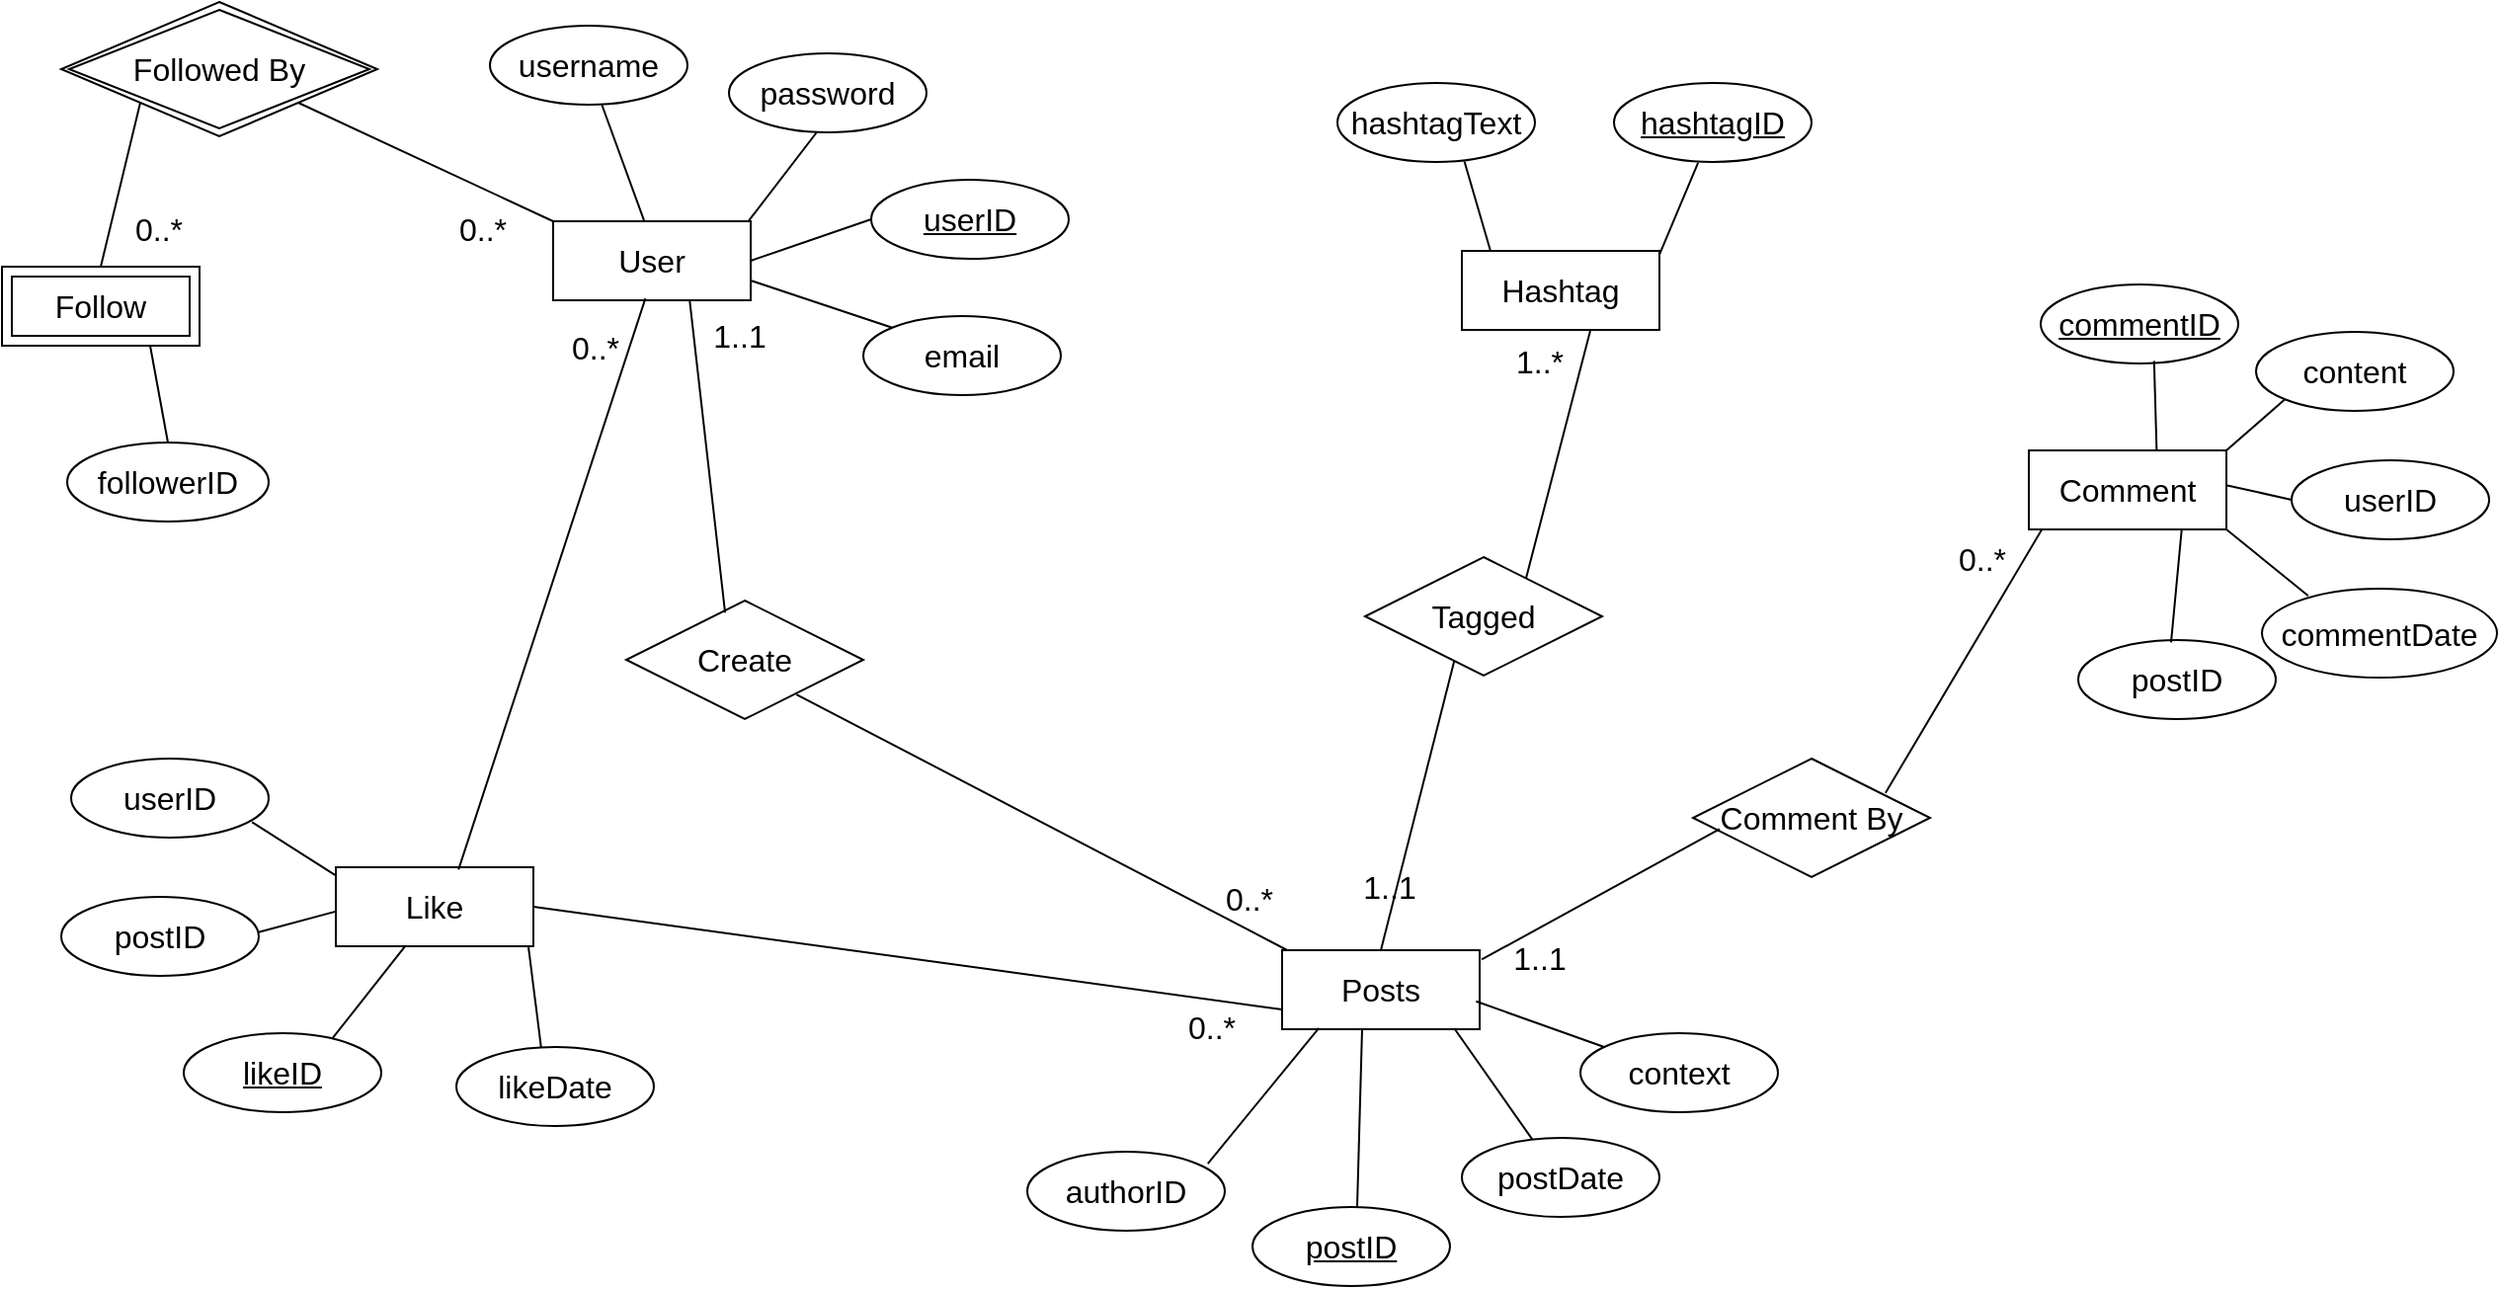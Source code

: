 <mxfile version="21.8.2" type="github">
  <diagram name="Page-1" id="0xXDIpslHWF_h3QKl0N0">
    <mxGraphModel dx="2087" dy="1725" grid="0" gridSize="10" guides="1" tooltips="1" connect="1" arrows="1" fold="1" page="0" pageScale="1" pageWidth="827" pageHeight="1169" math="0" shadow="0">
      <root>
        <mxCell id="0" />
        <mxCell id="1" parent="0" />
        <mxCell id="wwoop0thXE-48_Gn2f_M-79" style="edgeStyle=none;curved=1;rounded=0;orthogonalLoop=1;jettySize=auto;html=1;exitX=0.5;exitY=0;exitDx=0;exitDy=0;fontSize=12;startSize=8;endSize=8;" edge="1" parent="1">
          <mxGeometry relative="1" as="geometry">
            <mxPoint x="87" y="-410" as="sourcePoint" />
            <mxPoint x="87" y="-410" as="targetPoint" />
          </mxGeometry>
        </mxCell>
        <mxCell id="wwoop0thXE-48_Gn2f_M-177" value="User" style="whiteSpace=wrap;html=1;align=center;fontSize=16;" vertex="1" parent="1">
          <mxGeometry x="-260" y="-545" width="100" height="40" as="geometry" />
        </mxCell>
        <mxCell id="wwoop0thXE-48_Gn2f_M-179" value="Hashtag" style="whiteSpace=wrap;html=1;align=center;fontSize=16;" vertex="1" parent="1">
          <mxGeometry x="200" y="-530" width="100" height="40" as="geometry" />
        </mxCell>
        <mxCell id="wwoop0thXE-48_Gn2f_M-180" value="Comment" style="whiteSpace=wrap;html=1;align=center;fontSize=16;" vertex="1" parent="1">
          <mxGeometry x="487" y="-429" width="100" height="40" as="geometry" />
        </mxCell>
        <mxCell id="wwoop0thXE-48_Gn2f_M-181" value="Posts" style="whiteSpace=wrap;html=1;align=center;fontSize=16;" vertex="1" parent="1">
          <mxGeometry x="109" y="-176" width="100" height="40" as="geometry" />
        </mxCell>
        <mxCell id="wwoop0thXE-48_Gn2f_M-182" value="" style="endArrow=none;html=1;rounded=0;fontSize=12;startSize=8;endSize=8;curved=1;exitX=0.567;exitY=1.003;exitDx=0;exitDy=0;exitPerimeter=0;entryX=0.46;entryY=-0.011;entryDx=0;entryDy=0;entryPerimeter=0;" edge="1" parent="1" source="wwoop0thXE-48_Gn2f_M-184" target="wwoop0thXE-48_Gn2f_M-177">
          <mxGeometry relative="1" as="geometry">
            <mxPoint x="-273" y="-585" as="sourcePoint" />
            <mxPoint x="-262" y="-545" as="targetPoint" />
          </mxGeometry>
        </mxCell>
        <mxCell id="wwoop0thXE-48_Gn2f_M-184" value="username" style="ellipse;whiteSpace=wrap;html=1;align=center;fontSize=16;" vertex="1" parent="1">
          <mxGeometry x="-292" y="-644" width="100" height="40" as="geometry" />
        </mxCell>
        <mxCell id="wwoop0thXE-48_Gn2f_M-185" value="" style="endArrow=none;html=1;rounded=0;fontSize=12;startSize=8;endSize=8;curved=1;exitX=0.443;exitY=1.003;exitDx=0;exitDy=0;exitPerimeter=0;entryX=0.987;entryY=0.004;entryDx=0;entryDy=0;entryPerimeter=0;" edge="1" parent="1" source="wwoop0thXE-48_Gn2f_M-186" target="wwoop0thXE-48_Gn2f_M-177">
          <mxGeometry relative="1" as="geometry">
            <mxPoint x="-154" y="-584" as="sourcePoint" />
            <mxPoint x="-176" y="-544" as="targetPoint" />
          </mxGeometry>
        </mxCell>
        <mxCell id="wwoop0thXE-48_Gn2f_M-186" value="password" style="ellipse;whiteSpace=wrap;html=1;align=center;fontSize=16;" vertex="1" parent="1">
          <mxGeometry x="-171" y="-630" width="100" height="40" as="geometry" />
        </mxCell>
        <mxCell id="wwoop0thXE-48_Gn2f_M-187" value="" style="endArrow=none;html=1;rounded=0;fontSize=12;startSize=8;endSize=8;curved=1;exitX=0;exitY=0;exitDx=0;exitDy=0;entryX=1;entryY=0.75;entryDx=0;entryDy=0;" edge="1" parent="1" source="wwoop0thXE-48_Gn2f_M-189" target="wwoop0thXE-48_Gn2f_M-177">
          <mxGeometry relative="1" as="geometry">
            <mxPoint x="-320" y="-541" as="sourcePoint" />
            <mxPoint x="-272" y="-526" as="targetPoint" />
          </mxGeometry>
        </mxCell>
        <mxCell id="wwoop0thXE-48_Gn2f_M-189" value="email" style="ellipse;whiteSpace=wrap;html=1;align=center;fontSize=16;" vertex="1" parent="1">
          <mxGeometry x="-103" y="-497" width="100" height="40" as="geometry" />
        </mxCell>
        <mxCell id="wwoop0thXE-48_Gn2f_M-203" value="userID" style="ellipse;whiteSpace=wrap;html=1;align=center;fontStyle=4;fontSize=16;" vertex="1" parent="1">
          <mxGeometry x="-99" y="-566" width="100" height="40" as="geometry" />
        </mxCell>
        <mxCell id="wwoop0thXE-48_Gn2f_M-204" value="" style="endArrow=none;html=1;rounded=0;fontSize=12;startSize=8;endSize=8;curved=1;entryX=1;entryY=0.5;entryDx=0;entryDy=0;exitX=0;exitY=0.5;exitDx=0;exitDy=0;" edge="1" parent="1" source="wwoop0thXE-48_Gn2f_M-203" target="wwoop0thXE-48_Gn2f_M-177">
          <mxGeometry relative="1" as="geometry">
            <mxPoint x="-272" y="-475" as="sourcePoint" />
            <mxPoint x="-246" y="-503" as="targetPoint" />
          </mxGeometry>
        </mxCell>
        <mxCell id="wwoop0thXE-48_Gn2f_M-205" value="" style="endArrow=none;html=1;rounded=0;fontSize=12;startSize=8;endSize=8;curved=1;exitX=0.426;exitY=1.008;exitDx=0;exitDy=0;exitPerimeter=0;entryX=1.001;entryY=0.041;entryDx=0;entryDy=0;entryPerimeter=0;" edge="1" parent="1" source="wwoop0thXE-48_Gn2f_M-207" target="wwoop0thXE-48_Gn2f_M-179">
          <mxGeometry relative="1" as="geometry">
            <mxPoint x="318" y="-577" as="sourcePoint" />
            <mxPoint x="296" y="-537" as="targetPoint" />
          </mxGeometry>
        </mxCell>
        <mxCell id="wwoop0thXE-48_Gn2f_M-206" value="" style="endArrow=none;html=1;rounded=0;fontSize=12;startSize=8;endSize=8;curved=1;entryX=0.144;entryY=-0.007;entryDx=0;entryDy=0;entryPerimeter=0;exitX=0.643;exitY=0.994;exitDx=0;exitDy=0;exitPerimeter=0;" edge="1" parent="1" source="wwoop0thXE-48_Gn2f_M-208" target="wwoop0thXE-48_Gn2f_M-179">
          <mxGeometry relative="1" as="geometry">
            <mxPoint x="193" y="-579" as="sourcePoint" />
            <mxPoint x="211" y="-537" as="targetPoint" />
          </mxGeometry>
        </mxCell>
        <mxCell id="wwoop0thXE-48_Gn2f_M-207" value="&lt;u&gt;hashtagID&lt;/u&gt;" style="ellipse;whiteSpace=wrap;html=1;align=center;fontSize=16;" vertex="1" parent="1">
          <mxGeometry x="277" y="-615" width="100" height="40" as="geometry" />
        </mxCell>
        <mxCell id="wwoop0thXE-48_Gn2f_M-208" value="hashtagText" style="ellipse;whiteSpace=wrap;html=1;align=center;fontSize=16;" vertex="1" parent="1">
          <mxGeometry x="137" y="-615" width="100" height="40" as="geometry" />
        </mxCell>
        <mxCell id="wwoop0thXE-48_Gn2f_M-209" value="Like" style="whiteSpace=wrap;html=1;align=center;fontSize=16;" vertex="1" parent="1">
          <mxGeometry x="-370" y="-218" width="100" height="40" as="geometry" />
        </mxCell>
        <mxCell id="wwoop0thXE-48_Gn2f_M-210" value="" style="endArrow=none;html=1;rounded=0;fontSize=12;startSize=8;endSize=8;curved=1;exitX=0.916;exitY=0.805;exitDx=0;exitDy=0;exitPerimeter=0;entryX=-0.004;entryY=0.099;entryDx=0;entryDy=0;entryPerimeter=0;" edge="1" parent="1" source="wwoop0thXE-48_Gn2f_M-218" target="wwoop0thXE-48_Gn2f_M-209">
          <mxGeometry relative="1" as="geometry">
            <mxPoint x="-501" y="-162" as="sourcePoint" />
            <mxPoint x="-468" y="-133" as="targetPoint" />
          </mxGeometry>
        </mxCell>
        <mxCell id="wwoop0thXE-48_Gn2f_M-211" value="postID" style="ellipse;whiteSpace=wrap;html=1;align=center;fontSize=16;" vertex="1" parent="1">
          <mxGeometry x="-509" y="-203" width="100" height="40" as="geometry" />
        </mxCell>
        <mxCell id="wwoop0thXE-48_Gn2f_M-212" value="" style="endArrow=none;html=1;rounded=0;fontSize=12;startSize=8;endSize=8;curved=1;entryX=0.974;entryY=0.99;entryDx=0;entryDy=0;entryPerimeter=0;exitX=0.429;exitY=0.001;exitDx=0;exitDy=0;exitPerimeter=0;" edge="1" parent="1" source="wwoop0thXE-48_Gn2f_M-213" target="wwoop0thXE-48_Gn2f_M-209">
          <mxGeometry relative="1" as="geometry">
            <mxPoint x="-353" y="-61" as="sourcePoint" />
            <mxPoint x="-370" y="-95" as="targetPoint" />
          </mxGeometry>
        </mxCell>
        <mxCell id="wwoop0thXE-48_Gn2f_M-213" value="likeDate" style="ellipse;whiteSpace=wrap;html=1;align=center;fontSize=16;" vertex="1" parent="1">
          <mxGeometry x="-309" y="-127" width="100" height="40" as="geometry" />
        </mxCell>
        <mxCell id="wwoop0thXE-48_Gn2f_M-214" value="" style="endArrow=none;html=1;rounded=0;fontSize=12;startSize=8;endSize=8;curved=1;exitX=0.999;exitY=0.447;exitDx=0;exitDy=0;exitPerimeter=0;entryX=-0.002;entryY=0.561;entryDx=0;entryDy=0;entryPerimeter=0;" edge="1" parent="1" source="wwoop0thXE-48_Gn2f_M-211" target="wwoop0thXE-48_Gn2f_M-209">
          <mxGeometry relative="1" as="geometry">
            <mxPoint x="-519" y="-97" as="sourcePoint" />
            <mxPoint x="-468" y="-115" as="targetPoint" />
          </mxGeometry>
        </mxCell>
        <mxCell id="wwoop0thXE-48_Gn2f_M-216" value="likeID" style="ellipse;whiteSpace=wrap;html=1;align=center;fontStyle=4;fontSize=16;" vertex="1" parent="1">
          <mxGeometry x="-447" y="-134" width="100" height="40" as="geometry" />
        </mxCell>
        <mxCell id="wwoop0thXE-48_Gn2f_M-217" value="" style="endArrow=none;html=1;rounded=0;fontSize=12;startSize=8;endSize=8;curved=1;entryX=0.354;entryY=0.99;entryDx=0;entryDy=0;entryPerimeter=0;exitX=0.754;exitY=0.062;exitDx=0;exitDy=0;exitPerimeter=0;" edge="1" parent="1" target="wwoop0thXE-48_Gn2f_M-209" source="wwoop0thXE-48_Gn2f_M-216">
          <mxGeometry relative="1" as="geometry">
            <mxPoint x="-468" y="-64" as="sourcePoint" />
            <mxPoint x="-442" y="-92" as="targetPoint" />
          </mxGeometry>
        </mxCell>
        <mxCell id="wwoop0thXE-48_Gn2f_M-218" value="userID" style="ellipse;whiteSpace=wrap;html=1;align=center;fontSize=16;" vertex="1" parent="1">
          <mxGeometry x="-504" y="-273" width="100" height="40" as="geometry" />
        </mxCell>
        <mxCell id="wwoop0thXE-48_Gn2f_M-219" value="" style="endArrow=none;html=1;rounded=0;fontSize=12;startSize=8;endSize=8;curved=1;entryX=0.871;entryY=0.987;entryDx=0;entryDy=0;entryPerimeter=0;exitX=0.364;exitY=0.046;exitDx=0;exitDy=0;exitPerimeter=0;" edge="1" parent="1" source="wwoop0thXE-48_Gn2f_M-220" target="wwoop0thXE-48_Gn2f_M-181">
          <mxGeometry relative="1" as="geometry">
            <mxPoint x="219" y="-102" as="sourcePoint" />
            <mxPoint x="202" y="-128" as="targetPoint" />
          </mxGeometry>
        </mxCell>
        <mxCell id="wwoop0thXE-48_Gn2f_M-220" value="postDate" style="ellipse;whiteSpace=wrap;html=1;align=center;fontSize=16;" vertex="1" parent="1">
          <mxGeometry x="200" y="-81" width="100" height="40" as="geometry" />
        </mxCell>
        <mxCell id="wwoop0thXE-48_Gn2f_M-221" value="" style="endArrow=none;html=1;rounded=0;fontSize=12;startSize=8;endSize=8;curved=1;entryX=0.405;entryY=0.994;entryDx=0;entryDy=0;entryPerimeter=0;exitX=0.53;exitY=0;exitDx=0;exitDy=0;exitPerimeter=0;" edge="1" parent="1" source="wwoop0thXE-48_Gn2f_M-222" target="wwoop0thXE-48_Gn2f_M-181">
          <mxGeometry relative="1" as="geometry">
            <mxPoint x="141" y="-52" as="sourcePoint" />
            <mxPoint x="136" y="-127" as="targetPoint" />
          </mxGeometry>
        </mxCell>
        <mxCell id="wwoop0thXE-48_Gn2f_M-222" value="&lt;u&gt;postID&lt;/u&gt;" style="ellipse;whiteSpace=wrap;html=1;align=center;fontSize=16;" vertex="1" parent="1">
          <mxGeometry x="94" y="-46" width="100" height="40" as="geometry" />
        </mxCell>
        <mxCell id="wwoop0thXE-48_Gn2f_M-223" value="" style="endArrow=none;html=1;rounded=0;fontSize=12;startSize=8;endSize=8;curved=1;exitX=0.982;exitY=0.647;exitDx=0;exitDy=0;entryX=0.117;entryY=0.172;entryDx=0;entryDy=0;entryPerimeter=0;exitPerimeter=0;" edge="1" parent="1" source="wwoop0thXE-48_Gn2f_M-181" target="wwoop0thXE-48_Gn2f_M-227">
          <mxGeometry relative="1" as="geometry">
            <mxPoint x="217" y="-151" as="sourcePoint" />
            <mxPoint x="270" y="-122" as="targetPoint" />
          </mxGeometry>
        </mxCell>
        <mxCell id="wwoop0thXE-48_Gn2f_M-224" value="" style="endArrow=none;html=1;rounded=0;fontSize=12;startSize=8;endSize=8;curved=1;entryX=0.186;entryY=0.985;entryDx=0;entryDy=0;entryPerimeter=0;exitX=0.914;exitY=0.152;exitDx=0;exitDy=0;exitPerimeter=0;" edge="1" parent="1" source="wwoop0thXE-48_Gn2f_M-225" target="wwoop0thXE-48_Gn2f_M-181">
          <mxGeometry relative="1" as="geometry">
            <mxPoint x="63" y="-132" as="sourcePoint" />
            <mxPoint x="114" y="-150" as="targetPoint" />
          </mxGeometry>
        </mxCell>
        <mxCell id="wwoop0thXE-48_Gn2f_M-225" value="authorID" style="ellipse;whiteSpace=wrap;html=1;align=center;fontSize=16;" vertex="1" parent="1">
          <mxGeometry x="-20" y="-74" width="100" height="40" as="geometry" />
        </mxCell>
        <mxCell id="wwoop0thXE-48_Gn2f_M-227" value="context" style="ellipse;whiteSpace=wrap;html=1;align=center;fontSize=16;" vertex="1" parent="1">
          <mxGeometry x="260" y="-134" width="100" height="40" as="geometry" />
        </mxCell>
        <mxCell id="wwoop0thXE-48_Gn2f_M-228" value="" style="endArrow=none;html=1;rounded=0;fontSize=12;startSize=8;endSize=8;curved=1;exitX=0;exitY=1;exitDx=0;exitDy=0;entryX=1;entryY=0;entryDx=0;entryDy=0;" edge="1" parent="1" source="wwoop0thXE-48_Gn2f_M-236" target="wwoop0thXE-48_Gn2f_M-180">
          <mxGeometry relative="1" as="geometry">
            <mxPoint x="612" y="-443" as="sourcePoint" />
            <mxPoint x="582" y="-421" as="targetPoint" />
          </mxGeometry>
        </mxCell>
        <mxCell id="wwoop0thXE-48_Gn2f_M-229" value="&lt;u&gt;commentID&lt;/u&gt;" style="ellipse;whiteSpace=wrap;html=1;align=center;fontSize=16;" vertex="1" parent="1">
          <mxGeometry x="493" y="-513" width="100" height="40" as="geometry" />
        </mxCell>
        <mxCell id="wwoop0thXE-48_Gn2f_M-230" value="" style="endArrow=none;html=1;rounded=0;fontSize=12;startSize=8;endSize=8;curved=1;exitX=1;exitY=1;exitDx=0;exitDy=0;entryX=0.197;entryY=0.08;entryDx=0;entryDy=0;entryPerimeter=0;" edge="1" parent="1" source="wwoop0thXE-48_Gn2f_M-180" target="wwoop0thXE-48_Gn2f_M-231">
          <mxGeometry relative="1" as="geometry">
            <mxPoint x="579" y="-384" as="sourcePoint" />
            <mxPoint x="632" y="-355" as="targetPoint" />
          </mxGeometry>
        </mxCell>
        <mxCell id="wwoop0thXE-48_Gn2f_M-231" value="commentDate" style="ellipse;whiteSpace=wrap;html=1;align=center;fontSize=16;" vertex="1" parent="1">
          <mxGeometry x="605" y="-359" width="119" height="45" as="geometry" />
        </mxCell>
        <mxCell id="wwoop0thXE-48_Gn2f_M-232" value="" style="endArrow=none;html=1;rounded=0;fontSize=12;startSize=8;endSize=8;curved=1;entryX=0.999;entryY=0.44;entryDx=0;entryDy=0;entryPerimeter=0;exitX=0;exitY=0.5;exitDx=0;exitDy=0;" edge="1" parent="1" source="wwoop0thXE-48_Gn2f_M-235" target="wwoop0thXE-48_Gn2f_M-180">
          <mxGeometry relative="1" as="geometry">
            <mxPoint x="626" y="-404.56" as="sourcePoint" />
            <mxPoint x="582" y="-404.56" as="targetPoint" />
          </mxGeometry>
        </mxCell>
        <mxCell id="wwoop0thXE-48_Gn2f_M-235" value="userID" style="ellipse;whiteSpace=wrap;html=1;align=center;fontSize=16;" vertex="1" parent="1">
          <mxGeometry x="620" y="-424" width="100" height="40" as="geometry" />
        </mxCell>
        <mxCell id="wwoop0thXE-48_Gn2f_M-236" value="content" style="ellipse;whiteSpace=wrap;html=1;align=center;fontSize=16;" vertex="1" parent="1">
          <mxGeometry x="602" y="-489" width="100" height="40" as="geometry" />
        </mxCell>
        <mxCell id="wwoop0thXE-48_Gn2f_M-239" value="postID" style="ellipse;whiteSpace=wrap;html=1;align=center;fontSize=16;" vertex="1" parent="1">
          <mxGeometry x="512" y="-333" width="100" height="40" as="geometry" />
        </mxCell>
        <mxCell id="wwoop0thXE-48_Gn2f_M-240" value="" style="endArrow=none;html=1;rounded=0;fontSize=12;startSize=8;endSize=8;curved=1;entryX=0.647;entryY=0.004;entryDx=0;entryDy=0;entryPerimeter=0;exitX=0.574;exitY=0.967;exitDx=0;exitDy=0;exitPerimeter=0;" edge="1" parent="1" source="wwoop0thXE-48_Gn2f_M-229" target="wwoop0thXE-48_Gn2f_M-180">
          <mxGeometry relative="1" as="geometry">
            <mxPoint x="546" y="-473" as="sourcePoint" />
            <mxPoint x="549" y="-429" as="targetPoint" />
          </mxGeometry>
        </mxCell>
        <mxCell id="wwoop0thXE-48_Gn2f_M-241" value="" style="endArrow=none;html=1;rounded=0;fontSize=12;startSize=8;endSize=8;curved=1;exitX=0.774;exitY=0.994;exitDx=0;exitDy=0;entryX=0.47;entryY=0.03;entryDx=0;entryDy=0;entryPerimeter=0;exitPerimeter=0;" edge="1" parent="1" source="wwoop0thXE-48_Gn2f_M-180" target="wwoop0thXE-48_Gn2f_M-239">
          <mxGeometry relative="1" as="geometry">
            <mxPoint x="499" y="-380" as="sourcePoint" />
            <mxPoint x="536" y="-331" as="targetPoint" />
          </mxGeometry>
        </mxCell>
        <mxCell id="wwoop0thXE-48_Gn2f_M-253" value="Create" style="shape=rhombus;perimeter=rhombusPerimeter;whiteSpace=wrap;html=1;align=center;fontSize=16;" vertex="1" parent="1">
          <mxGeometry x="-223" y="-353" width="120" height="60" as="geometry" />
        </mxCell>
        <mxCell id="wwoop0thXE-48_Gn2f_M-254" value="" style="endArrow=none;html=1;rounded=0;fontSize=12;startSize=8;endSize=8;curved=1;exitX=0.417;exitY=0.102;exitDx=0;exitDy=0;exitPerimeter=0;entryX=0.691;entryY=0.999;entryDx=0;entryDy=0;entryPerimeter=0;" edge="1" parent="1" source="wwoop0thXE-48_Gn2f_M-253" target="wwoop0thXE-48_Gn2f_M-177">
          <mxGeometry width="50" height="50" relative="1" as="geometry">
            <mxPoint x="-103" y="-421" as="sourcePoint" />
            <mxPoint x="-162" y="-503" as="targetPoint" />
          </mxGeometry>
        </mxCell>
        <mxCell id="wwoop0thXE-48_Gn2f_M-256" value="0..*" style="text;html=1;align=center;verticalAlign=middle;resizable=0;points=[];autosize=1;strokeColor=none;fillColor=none;fontSize=16;" vertex="1" parent="1">
          <mxGeometry x="71" y="-218" width="42" height="31" as="geometry" />
        </mxCell>
        <mxCell id="wwoop0thXE-48_Gn2f_M-257" value="Tagged" style="shape=rhombus;perimeter=rhombusPerimeter;whiteSpace=wrap;html=1;align=center;fontSize=16;" vertex="1" parent="1">
          <mxGeometry x="151" y="-375" width="120" height="60" as="geometry" />
        </mxCell>
        <mxCell id="wwoop0thXE-48_Gn2f_M-258" value="" style="endArrow=none;html=1;rounded=0;fontSize=12;startSize=8;endSize=8;curved=1;exitX=0.5;exitY=0;exitDx=0;exitDy=0;entryX=0.376;entryY=0.877;entryDx=0;entryDy=0;entryPerimeter=0;" edge="1" parent="1" source="wwoop0thXE-48_Gn2f_M-181" target="wwoop0thXE-48_Gn2f_M-257">
          <mxGeometry width="50" height="50" relative="1" as="geometry">
            <mxPoint x="151" y="-172" as="sourcePoint" />
            <mxPoint x="143" y="-317" as="targetPoint" />
          </mxGeometry>
        </mxCell>
        <mxCell id="wwoop0thXE-48_Gn2f_M-260" value="1..*" style="text;html=1;align=center;verticalAlign=middle;resizable=0;points=[];autosize=1;strokeColor=none;fillColor=none;fontSize=16;" vertex="1" parent="1">
          <mxGeometry x="218" y="-490" width="42" height="31" as="geometry" />
        </mxCell>
        <mxCell id="wwoop0thXE-48_Gn2f_M-261" value="Comment By" style="shape=rhombus;perimeter=rhombusPerimeter;whiteSpace=wrap;html=1;align=center;fontSize=16;" vertex="1" parent="1">
          <mxGeometry x="317" y="-273" width="120" height="60" as="geometry" />
        </mxCell>
        <mxCell id="wwoop0thXE-48_Gn2f_M-262" value="" style="endArrow=none;html=1;rounded=0;fontSize=12;startSize=8;endSize=8;curved=1;exitX=1.01;exitY=0.118;exitDx=0;exitDy=0;entryX=0.112;entryY=0.595;entryDx=0;entryDy=0;entryPerimeter=0;exitPerimeter=0;" edge="1" parent="1" source="wwoop0thXE-48_Gn2f_M-181" target="wwoop0thXE-48_Gn2f_M-261">
          <mxGeometry width="50" height="50" relative="1" as="geometry">
            <mxPoint x="169" y="-166" as="sourcePoint" />
            <mxPoint x="206" y="-312" as="targetPoint" />
          </mxGeometry>
        </mxCell>
        <mxCell id="wwoop0thXE-48_Gn2f_M-264" value="" style="endArrow=none;html=1;rounded=0;fontSize=12;startSize=8;endSize=8;curved=1;exitX=0.812;exitY=0.29;exitDx=0;exitDy=0;entryX=0.066;entryY=1.001;entryDx=0;entryDy=0;entryPerimeter=0;exitPerimeter=0;" edge="1" parent="1" source="wwoop0thXE-48_Gn2f_M-261" target="wwoop0thXE-48_Gn2f_M-180">
          <mxGeometry width="50" height="50" relative="1" as="geometry">
            <mxPoint x="445" y="-252" as="sourcePoint" />
            <mxPoint x="605" y="-310" as="targetPoint" />
          </mxGeometry>
        </mxCell>
        <mxCell id="wwoop0thXE-48_Gn2f_M-265" value="" style="endArrow=none;html=1;rounded=0;fontSize=12;startSize=8;endSize=8;curved=1;exitX=0.679;exitY=0.18;exitDx=0;exitDy=0;entryX=0.65;entryY=1.01;entryDx=0;entryDy=0;entryPerimeter=0;exitPerimeter=0;" edge="1" parent="1" source="wwoop0thXE-48_Gn2f_M-257" target="wwoop0thXE-48_Gn2f_M-179">
          <mxGeometry width="50" height="50" relative="1" as="geometry">
            <mxPoint x="237" y="-355" as="sourcePoint" />
            <mxPoint x="274" y="-501" as="targetPoint" />
          </mxGeometry>
        </mxCell>
        <mxCell id="wwoop0thXE-48_Gn2f_M-266" value="" style="endArrow=none;html=1;rounded=0;fontSize=12;startSize=8;endSize=8;curved=1;entryX=0.718;entryY=0.792;entryDx=0;entryDy=0;entryPerimeter=0;exitX=0.026;exitY=0;exitDx=0;exitDy=0;exitPerimeter=0;" edge="1" parent="1" source="wwoop0thXE-48_Gn2f_M-181" target="wwoop0thXE-48_Gn2f_M-253">
          <mxGeometry width="50" height="50" relative="1" as="geometry">
            <mxPoint x="107" y="-177" as="sourcePoint" />
            <mxPoint x="-141" y="-320" as="targetPoint" />
          </mxGeometry>
        </mxCell>
        <mxCell id="wwoop0thXE-48_Gn2f_M-267" value="1..1" style="text;html=1;align=center;verticalAlign=middle;resizable=0;points=[];autosize=1;strokeColor=none;fillColor=none;fontSize=16;" vertex="1" parent="1">
          <mxGeometry x="216.5" y="-188" width="45" height="31" as="geometry" />
        </mxCell>
        <mxCell id="wwoop0thXE-48_Gn2f_M-268" value="1..1" style="text;html=1;align=center;verticalAlign=middle;resizable=0;points=[];autosize=1;strokeColor=none;fillColor=none;fontSize=16;" vertex="1" parent="1">
          <mxGeometry x="-189" y="-503" width="45" height="31" as="geometry" />
        </mxCell>
        <mxCell id="wwoop0thXE-48_Gn2f_M-269" value="0..*" style="text;html=1;align=center;verticalAlign=middle;resizable=0;points=[];autosize=1;strokeColor=none;fillColor=none;fontSize=16;" vertex="1" parent="1">
          <mxGeometry x="442" y="-390" width="42" height="31" as="geometry" />
        </mxCell>
        <mxCell id="wwoop0thXE-48_Gn2f_M-271" value="1..1" style="text;html=1;align=center;verticalAlign=middle;resizable=0;points=[];autosize=1;strokeColor=none;fillColor=none;fontSize=16;" vertex="1" parent="1">
          <mxGeometry x="140" y="-224" width="45" height="31" as="geometry" />
        </mxCell>
        <mxCell id="wwoop0thXE-48_Gn2f_M-275" value="" style="endArrow=none;html=1;rounded=0;fontSize=12;startSize=8;endSize=8;curved=1;entryX=0.467;entryY=0.977;entryDx=0;entryDy=0;entryPerimeter=0;exitX=0.621;exitY=0.03;exitDx=0;exitDy=0;exitPerimeter=0;" edge="1" parent="1" source="wwoop0thXE-48_Gn2f_M-209" target="wwoop0thXE-48_Gn2f_M-177">
          <mxGeometry width="50" height="50" relative="1" as="geometry">
            <mxPoint x="-398" y="-132" as="sourcePoint" />
            <mxPoint x="-218" y="-505" as="targetPoint" />
          </mxGeometry>
        </mxCell>
        <mxCell id="wwoop0thXE-48_Gn2f_M-277" value="" style="endArrow=none;html=1;rounded=0;fontSize=12;startSize=8;endSize=8;curved=1;entryX=1;entryY=0.5;entryDx=0;entryDy=0;exitX=0;exitY=0.75;exitDx=0;exitDy=0;" edge="1" parent="1" source="wwoop0thXE-48_Gn2f_M-181" target="wwoop0thXE-48_Gn2f_M-209">
          <mxGeometry width="50" height="50" relative="1" as="geometry">
            <mxPoint x="26" y="-60" as="sourcePoint" />
            <mxPoint x="-238.4" y="-205.24" as="targetPoint" />
          </mxGeometry>
        </mxCell>
        <mxCell id="wwoop0thXE-48_Gn2f_M-278" value="0..*" style="text;html=1;align=center;verticalAlign=middle;resizable=0;points=[];autosize=1;strokeColor=none;fillColor=none;fontSize=16;" vertex="1" parent="1">
          <mxGeometry x="52" y="-153" width="42" height="31" as="geometry" />
        </mxCell>
        <mxCell id="wwoop0thXE-48_Gn2f_M-279" value="0..*" style="text;html=1;align=center;verticalAlign=middle;resizable=0;points=[];autosize=1;strokeColor=none;fillColor=none;fontSize=16;" vertex="1" parent="1">
          <mxGeometry x="-260" y="-497" width="42" height="31" as="geometry" />
        </mxCell>
        <mxCell id="wwoop0thXE-48_Gn2f_M-281" value="Follow" style="shape=ext;margin=3;double=1;whiteSpace=wrap;html=1;align=center;fontSize=16;" vertex="1" parent="1">
          <mxGeometry x="-539" y="-522" width="100" height="40" as="geometry" />
        </mxCell>
        <mxCell id="wwoop0thXE-48_Gn2f_M-297" value="" style="endArrow=none;html=1;rounded=0;fontSize=12;startSize=8;endSize=8;curved=1;entryX=0.75;entryY=1;entryDx=0;entryDy=0;exitX=0.5;exitY=0;exitDx=0;exitDy=0;" edge="1" parent="1" source="wwoop0thXE-48_Gn2f_M-301" target="wwoop0thXE-48_Gn2f_M-281">
          <mxGeometry relative="1" as="geometry">
            <mxPoint x="-98" y="225" as="sourcePoint" />
            <mxPoint x="-72" y="182" as="targetPoint" />
          </mxGeometry>
        </mxCell>
        <mxCell id="wwoop0thXE-48_Gn2f_M-301" value="followerID" style="ellipse;whiteSpace=wrap;html=1;align=center;fontSize=16;" vertex="1" parent="1">
          <mxGeometry x="-506" y="-433" width="102" height="40" as="geometry" />
        </mxCell>
        <mxCell id="wwoop0thXE-48_Gn2f_M-304" value="Followed By" style="shape=rhombus;double=1;perimeter=rhombusPerimeter;whiteSpace=wrap;html=1;align=center;fontSize=16;" vertex="1" parent="1">
          <mxGeometry x="-509" y="-656" width="160" height="68" as="geometry" />
        </mxCell>
        <mxCell id="wwoop0thXE-48_Gn2f_M-305" style="edgeStyle=none;curved=1;rounded=0;orthogonalLoop=1;jettySize=auto;html=1;entryX=0.5;entryY=1;entryDx=0;entryDy=0;fontSize=12;startSize=8;endSize=8;" edge="1" parent="1" source="wwoop0thXE-48_Gn2f_M-304" target="wwoop0thXE-48_Gn2f_M-304">
          <mxGeometry relative="1" as="geometry" />
        </mxCell>
        <mxCell id="wwoop0thXE-48_Gn2f_M-306" value="" style="endArrow=none;html=1;rounded=0;fontSize=12;startSize=8;endSize=8;curved=1;exitX=1;exitY=1;exitDx=0;exitDy=0;entryX=0;entryY=0;entryDx=0;entryDy=0;" edge="1" parent="1" source="wwoop0thXE-48_Gn2f_M-304" target="wwoop0thXE-48_Gn2f_M-177">
          <mxGeometry relative="1" as="geometry">
            <mxPoint x="-303" y="-537" as="sourcePoint" />
            <mxPoint x="-250" y="-516" as="targetPoint" />
          </mxGeometry>
        </mxCell>
        <mxCell id="wwoop0thXE-48_Gn2f_M-308" value="" style="endArrow=none;html=1;rounded=0;fontSize=12;startSize=8;endSize=8;curved=1;exitX=0;exitY=1;exitDx=0;exitDy=0;entryX=0.5;entryY=0;entryDx=0;entryDy=0;" edge="1" parent="1" source="wwoop0thXE-48_Gn2f_M-304" target="wwoop0thXE-48_Gn2f_M-281">
          <mxGeometry relative="1" as="geometry">
            <mxPoint x="-413" y="-644" as="sourcePoint" />
            <mxPoint x="-250" y="-535" as="targetPoint" />
          </mxGeometry>
        </mxCell>
        <mxCell id="wwoop0thXE-48_Gn2f_M-309" value="0..*" style="text;html=1;align=center;verticalAlign=middle;resizable=0;points=[];autosize=1;strokeColor=none;fillColor=none;fontSize=16;" vertex="1" parent="1">
          <mxGeometry x="-481" y="-557" width="42" height="31" as="geometry" />
        </mxCell>
        <mxCell id="wwoop0thXE-48_Gn2f_M-310" value="0..*" style="text;html=1;align=center;verticalAlign=middle;resizable=0;points=[];autosize=1;strokeColor=none;fillColor=none;fontSize=16;" vertex="1" parent="1">
          <mxGeometry x="-317" y="-557" width="42" height="31" as="geometry" />
        </mxCell>
      </root>
    </mxGraphModel>
  </diagram>
</mxfile>
